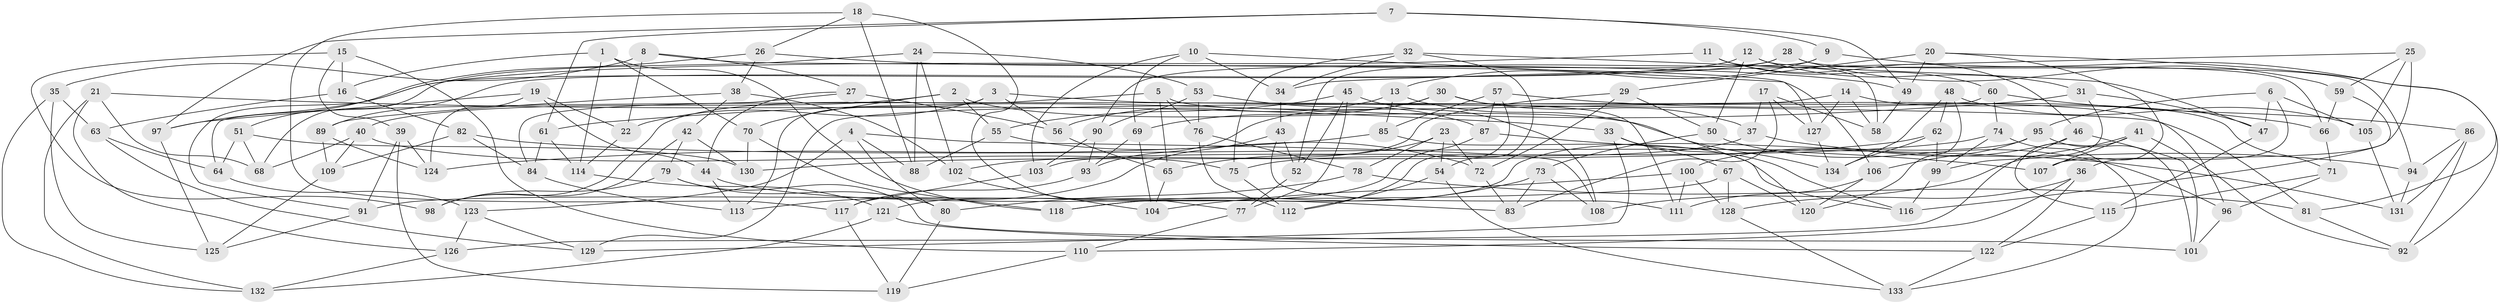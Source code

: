 // coarse degree distribution, {5: 0.10843373493975904, 6: 0.5060240963855421, 4: 0.37349397590361444, 3: 0.012048192771084338}
// Generated by graph-tools (version 1.1) at 2025/42/03/06/25 10:42:25]
// undirected, 134 vertices, 268 edges
graph export_dot {
graph [start="1"]
  node [color=gray90,style=filled];
  1;
  2;
  3;
  4;
  5;
  6;
  7;
  8;
  9;
  10;
  11;
  12;
  13;
  14;
  15;
  16;
  17;
  18;
  19;
  20;
  21;
  22;
  23;
  24;
  25;
  26;
  27;
  28;
  29;
  30;
  31;
  32;
  33;
  34;
  35;
  36;
  37;
  38;
  39;
  40;
  41;
  42;
  43;
  44;
  45;
  46;
  47;
  48;
  49;
  50;
  51;
  52;
  53;
  54;
  55;
  56;
  57;
  58;
  59;
  60;
  61;
  62;
  63;
  64;
  65;
  66;
  67;
  68;
  69;
  70;
  71;
  72;
  73;
  74;
  75;
  76;
  77;
  78;
  79;
  80;
  81;
  82;
  83;
  84;
  85;
  86;
  87;
  88;
  89;
  90;
  91;
  92;
  93;
  94;
  95;
  96;
  97;
  98;
  99;
  100;
  101;
  102;
  103;
  104;
  105;
  106;
  107;
  108;
  109;
  110;
  111;
  112;
  113;
  114;
  115;
  116;
  117;
  118;
  119;
  120;
  121;
  122;
  123;
  124;
  125;
  126;
  127;
  128;
  129;
  130;
  131;
  132;
  133;
  134;
  1 -- 70;
  1 -- 118;
  1 -- 114;
  1 -- 16;
  2 -- 55;
  2 -- 134;
  2 -- 40;
  2 -- 70;
  3 -- 56;
  3 -- 81;
  3 -- 22;
  3 -- 113;
  4 -- 88;
  4 -- 80;
  4 -- 123;
  4 -- 108;
  5 -- 65;
  5 -- 96;
  5 -- 76;
  5 -- 98;
  6 -- 36;
  6 -- 105;
  6 -- 47;
  6 -- 95;
  7 -- 9;
  7 -- 61;
  7 -- 97;
  7 -- 49;
  8 -- 27;
  8 -- 106;
  8 -- 35;
  8 -- 22;
  9 -- 52;
  9 -- 13;
  9 -- 92;
  10 -- 127;
  10 -- 34;
  10 -- 103;
  10 -- 69;
  11 -- 60;
  11 -- 91;
  11 -- 46;
  11 -- 58;
  12 -- 66;
  12 -- 31;
  12 -- 97;
  12 -- 50;
  13 -- 120;
  13 -- 56;
  13 -- 85;
  14 -- 129;
  14 -- 127;
  14 -- 71;
  14 -- 58;
  15 -- 39;
  15 -- 110;
  15 -- 98;
  15 -- 16;
  16 -- 63;
  16 -- 82;
  17 -- 37;
  17 -- 83;
  17 -- 127;
  17 -- 58;
  18 -- 88;
  18 -- 77;
  18 -- 117;
  18 -- 26;
  19 -- 44;
  19 -- 97;
  19 -- 124;
  19 -- 22;
  20 -- 49;
  20 -- 107;
  20 -- 29;
  20 -- 81;
  21 -- 68;
  21 -- 126;
  21 -- 132;
  21 -- 33;
  22 -- 114;
  23 -- 54;
  23 -- 72;
  23 -- 65;
  23 -- 78;
  24 -- 102;
  24 -- 68;
  24 -- 53;
  24 -- 88;
  25 -- 105;
  25 -- 107;
  25 -- 59;
  25 -- 34;
  26 -- 51;
  26 -- 49;
  26 -- 38;
  27 -- 44;
  27 -- 84;
  27 -- 56;
  28 -- 59;
  28 -- 90;
  28 -- 89;
  28 -- 94;
  29 -- 72;
  29 -- 103;
  29 -- 50;
  30 -- 111;
  30 -- 69;
  30 -- 93;
  30 -- 37;
  31 -- 99;
  31 -- 47;
  31 -- 61;
  32 -- 54;
  32 -- 34;
  32 -- 75;
  32 -- 47;
  33 -- 67;
  33 -- 129;
  33 -- 116;
  34 -- 43;
  35 -- 132;
  35 -- 63;
  35 -- 125;
  36 -- 122;
  36 -- 110;
  36 -- 128;
  37 -- 75;
  37 -- 94;
  38 -- 89;
  38 -- 42;
  38 -- 102;
  39 -- 91;
  39 -- 124;
  39 -- 119;
  40 -- 109;
  40 -- 75;
  40 -- 68;
  41 -- 92;
  41 -- 107;
  41 -- 108;
  41 -- 115;
  42 -- 130;
  42 -- 79;
  42 -- 98;
  43 -- 52;
  43 -- 113;
  43 -- 111;
  44 -- 83;
  44 -- 113;
  45 -- 77;
  45 -- 108;
  45 -- 55;
  45 -- 52;
  46 -- 126;
  46 -- 100;
  46 -- 101;
  47 -- 115;
  48 -- 134;
  48 -- 62;
  48 -- 105;
  48 -- 120;
  49 -- 58;
  50 -- 96;
  50 -- 73;
  51 -- 130;
  51 -- 64;
  51 -- 68;
  52 -- 77;
  53 -- 76;
  53 -- 87;
  53 -- 90;
  54 -- 112;
  54 -- 133;
  55 -- 72;
  55 -- 88;
  56 -- 65;
  57 -- 85;
  57 -- 66;
  57 -- 87;
  57 -- 112;
  59 -- 116;
  59 -- 66;
  60 -- 64;
  60 -- 86;
  60 -- 74;
  61 -- 114;
  61 -- 84;
  62 -- 99;
  62 -- 134;
  62 -- 130;
  63 -- 64;
  63 -- 129;
  64 -- 123;
  65 -- 104;
  66 -- 71;
  67 -- 128;
  67 -- 120;
  67 -- 91;
  69 -- 104;
  69 -- 93;
  70 -- 130;
  70 -- 118;
  71 -- 115;
  71 -- 96;
  72 -- 83;
  73 -- 118;
  73 -- 83;
  73 -- 108;
  74 -- 102;
  74 -- 133;
  74 -- 99;
  75 -- 112;
  76 -- 78;
  76 -- 112;
  77 -- 110;
  78 -- 80;
  78 -- 81;
  79 -- 101;
  79 -- 98;
  79 -- 80;
  80 -- 119;
  81 -- 92;
  82 -- 109;
  82 -- 131;
  82 -- 84;
  84 -- 113;
  85 -- 124;
  85 -- 116;
  86 -- 92;
  86 -- 131;
  86 -- 94;
  87 -- 121;
  87 -- 107;
  89 -- 124;
  89 -- 109;
  90 -- 93;
  90 -- 103;
  91 -- 125;
  93 -- 117;
  94 -- 131;
  95 -- 118;
  95 -- 101;
  95 -- 106;
  96 -- 101;
  97 -- 125;
  99 -- 116;
  100 -- 111;
  100 -- 104;
  100 -- 128;
  102 -- 104;
  103 -- 117;
  105 -- 131;
  106 -- 111;
  106 -- 120;
  109 -- 125;
  110 -- 119;
  114 -- 121;
  115 -- 122;
  117 -- 119;
  121 -- 122;
  121 -- 132;
  122 -- 133;
  123 -- 129;
  123 -- 126;
  126 -- 132;
  127 -- 134;
  128 -- 133;
}
